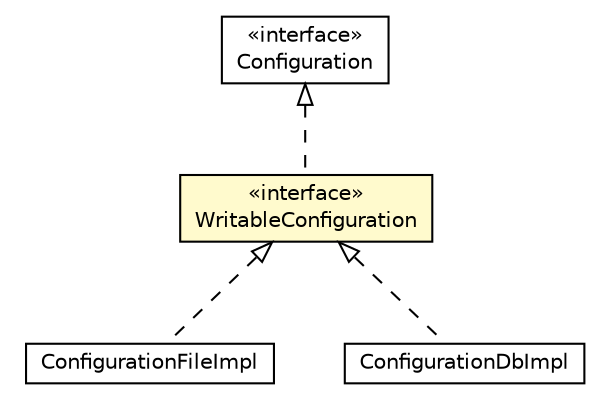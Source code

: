 #!/usr/local/bin/dot
#
# Class diagram 
# Generated by UMLGraph version R5_6_6-8-g8d7759 (http://www.umlgraph.org/)
#

digraph G {
	edge [fontname="Helvetica",fontsize=10,labelfontname="Helvetica",labelfontsize=10];
	node [fontname="Helvetica",fontsize=10,shape=plaintext];
	nodesep=0.25;
	ranksep=0.5;
	// org.dayatang.configuration.WritableConfiguration
	c96087 [label=<<table title="org.dayatang.configuration.WritableConfiguration" border="0" cellborder="1" cellspacing="0" cellpadding="2" port="p" bgcolor="lemonChiffon" href="./WritableConfiguration.html">
		<tr><td><table border="0" cellspacing="0" cellpadding="1">
<tr><td align="center" balign="center"> &#171;interface&#187; </td></tr>
<tr><td align="center" balign="center"> WritableConfiguration </td></tr>
		</table></td></tr>
		</table>>, URL="./WritableConfiguration.html", fontname="Helvetica", fontcolor="black", fontsize=10.0];
	// org.dayatang.configuration.Configuration
	c96090 [label=<<table title="org.dayatang.configuration.Configuration" border="0" cellborder="1" cellspacing="0" cellpadding="2" port="p" href="./Configuration.html">
		<tr><td><table border="0" cellspacing="0" cellpadding="1">
<tr><td align="center" balign="center"> &#171;interface&#187; </td></tr>
<tr><td align="center" balign="center"> Configuration </td></tr>
		</table></td></tr>
		</table>>, URL="./Configuration.html", fontname="Helvetica", fontcolor="black", fontsize=10.0];
	// org.dayatang.configuration.impl.ConfigurationFileImpl
	c96095 [label=<<table title="org.dayatang.configuration.impl.ConfigurationFileImpl" border="0" cellborder="1" cellspacing="0" cellpadding="2" port="p" href="./impl/ConfigurationFileImpl.html">
		<tr><td><table border="0" cellspacing="0" cellpadding="1">
<tr><td align="center" balign="center"> ConfigurationFileImpl </td></tr>
		</table></td></tr>
		</table>>, URL="./impl/ConfigurationFileImpl.html", fontname="Helvetica", fontcolor="black", fontsize=10.0];
	// org.dayatang.configuration.impl.ConfigurationDbImpl
	c96098 [label=<<table title="org.dayatang.configuration.impl.ConfigurationDbImpl" border="0" cellborder="1" cellspacing="0" cellpadding="2" port="p" href="./impl/ConfigurationDbImpl.html">
		<tr><td><table border="0" cellspacing="0" cellpadding="1">
<tr><td align="center" balign="center"> ConfigurationDbImpl </td></tr>
		</table></td></tr>
		</table>>, URL="./impl/ConfigurationDbImpl.html", fontname="Helvetica", fontcolor="black", fontsize=10.0];
	//org.dayatang.configuration.WritableConfiguration implements org.dayatang.configuration.Configuration
	c96090:p -> c96087:p [dir=back,arrowtail=empty,style=dashed];
	//org.dayatang.configuration.impl.ConfigurationFileImpl implements org.dayatang.configuration.WritableConfiguration
	c96087:p -> c96095:p [dir=back,arrowtail=empty,style=dashed];
	//org.dayatang.configuration.impl.ConfigurationDbImpl implements org.dayatang.configuration.WritableConfiguration
	c96087:p -> c96098:p [dir=back,arrowtail=empty,style=dashed];
}

